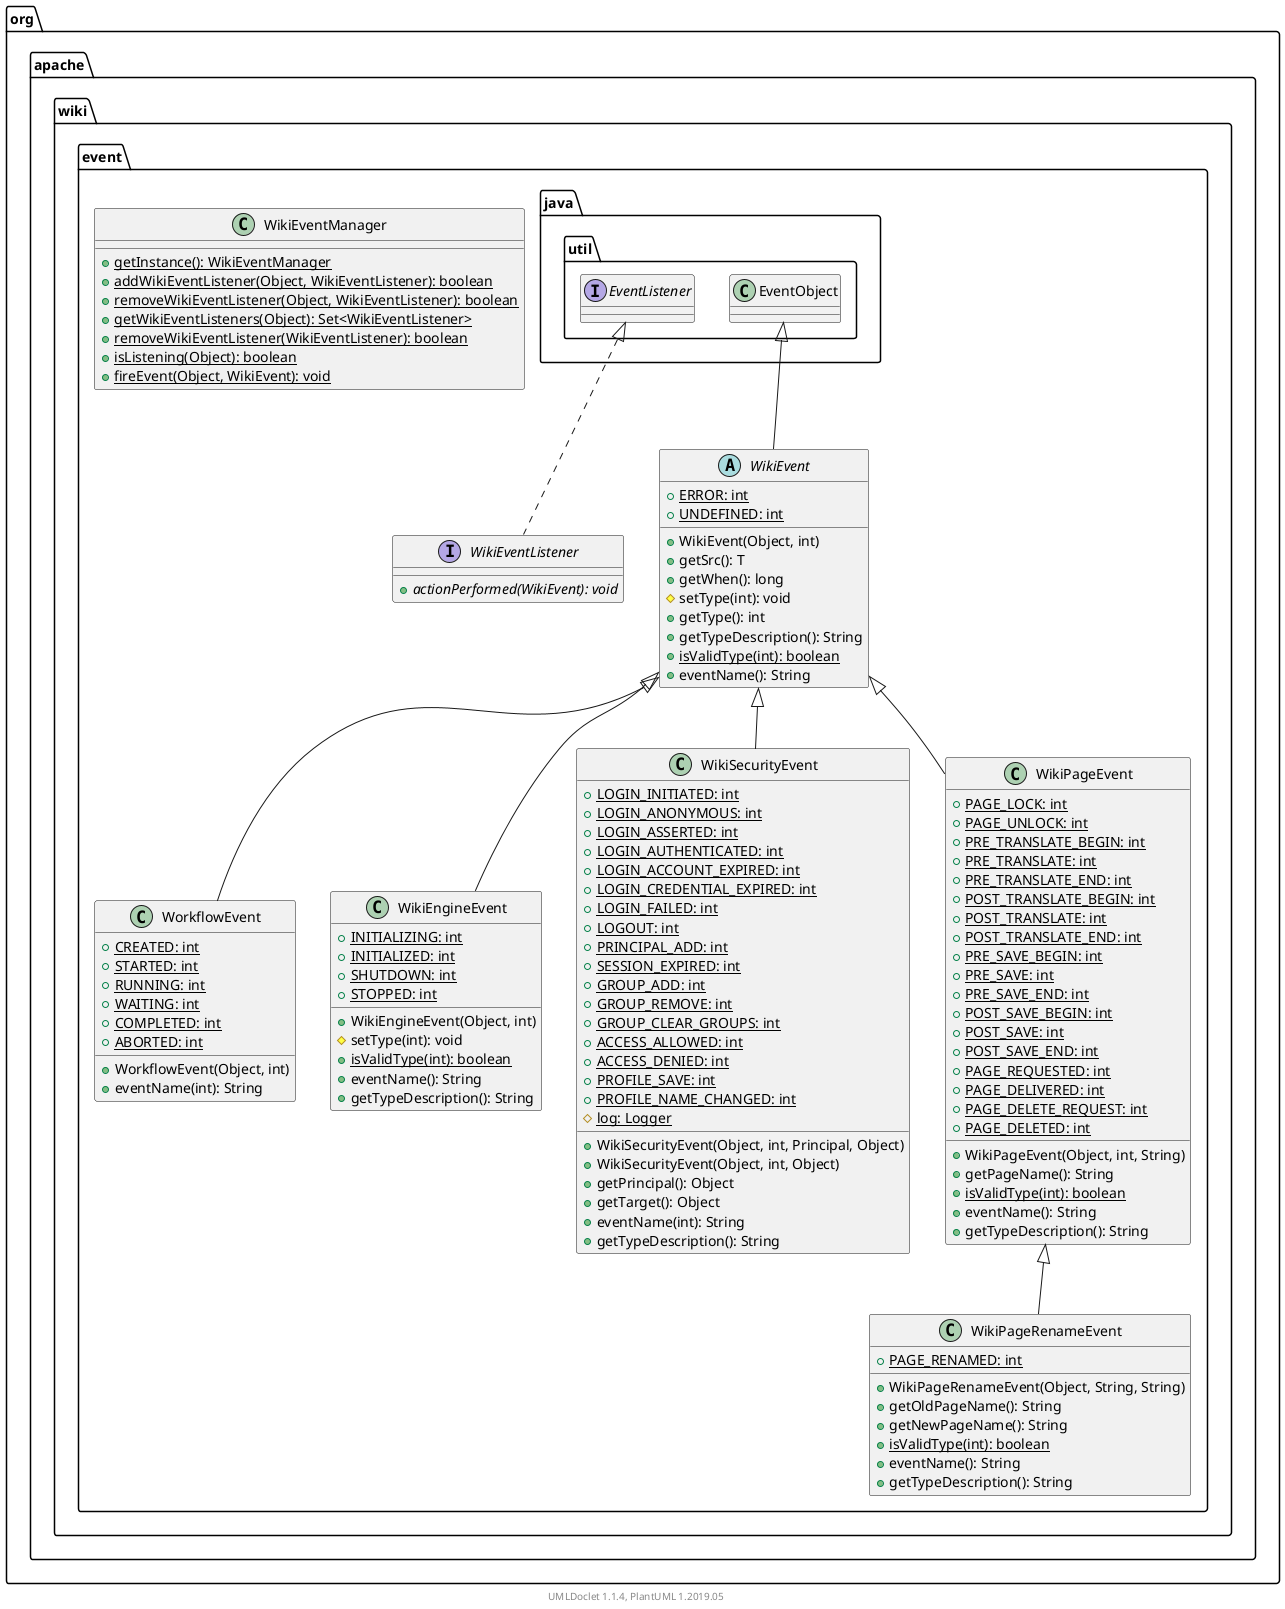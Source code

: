 @startuml

    namespace org.apache.wiki.event {

        class WikiEventManager [[WikiEventManager.html]] {
            {static} +getInstance(): WikiEventManager
            {static} +addWikiEventListener(Object, WikiEventListener): boolean
            {static} +removeWikiEventListener(Object, WikiEventListener): boolean
            {static} +getWikiEventListeners(Object): Set<WikiEventListener>
            {static} +removeWikiEventListener(WikiEventListener): boolean
            {static} +isListening(Object): boolean
            {static} +fireEvent(Object, WikiEvent): void
        }

        class WorkflowEvent [[WorkflowEvent.html]] {
            {static} +CREATED: int
            {static} +STARTED: int
            {static} +RUNNING: int
            {static} +WAITING: int
            {static} +COMPLETED: int
            {static} +ABORTED: int
            +WorkflowEvent(Object, int)
            +eventName(int): String
        }

        class WikiEngineEvent [[WikiEngineEvent.html]] {
            {static} +INITIALIZING: int
            {static} +INITIALIZED: int
            {static} +SHUTDOWN: int
            {static} +STOPPED: int
            +WikiEngineEvent(Object, int)
            #setType(int): void
            {static} +isValidType(int): boolean
            +eventName(): String
            +getTypeDescription(): String
        }

        interface WikiEventListener [[WikiEventListener.html]] {
            {abstract} +actionPerformed(WikiEvent): void
        }

        abstract class WikiEvent [[WikiEvent.html]] {
            {static} +ERROR: int
            {static} +UNDEFINED: int
            +WikiEvent(Object, int)
            +getSrc(): T
            +getWhen(): long
            #setType(int): void
            +getType(): int
            +getTypeDescription(): String
            {static} +isValidType(int): boolean
            +eventName(): String
        }

        class WikiSecurityEvent [[WikiSecurityEvent.html]] {
            {static} +LOGIN_INITIATED: int
            {static} +LOGIN_ANONYMOUS: int
            {static} +LOGIN_ASSERTED: int
            {static} +LOGIN_AUTHENTICATED: int
            {static} +LOGIN_ACCOUNT_EXPIRED: int
            {static} +LOGIN_CREDENTIAL_EXPIRED: int
            {static} +LOGIN_FAILED: int
            {static} +LOGOUT: int
            {static} +PRINCIPAL_ADD: int
            {static} +SESSION_EXPIRED: int
            {static} +GROUP_ADD: int
            {static} +GROUP_REMOVE: int
            {static} +GROUP_CLEAR_GROUPS: int
            {static} +ACCESS_ALLOWED: int
            {static} +ACCESS_DENIED: int
            {static} +PROFILE_SAVE: int
            {static} +PROFILE_NAME_CHANGED: int
            {static} #log: Logger
            +WikiSecurityEvent(Object, int, Principal, Object)
            +WikiSecurityEvent(Object, int, Object)
            +getPrincipal(): Object
            +getTarget(): Object
            +eventName(int): String
            +getTypeDescription(): String
        }

        class WikiPageEvent [[WikiPageEvent.html]] {
            {static} +PAGE_LOCK: int
            {static} +PAGE_UNLOCK: int
            {static} +PRE_TRANSLATE_BEGIN: int
            {static} +PRE_TRANSLATE: int
            {static} +PRE_TRANSLATE_END: int
            {static} +POST_TRANSLATE_BEGIN: int
            {static} +POST_TRANSLATE: int
            {static} +POST_TRANSLATE_END: int
            {static} +PRE_SAVE_BEGIN: int
            {static} +PRE_SAVE: int
            {static} +PRE_SAVE_END: int
            {static} +POST_SAVE_BEGIN: int
            {static} +POST_SAVE: int
            {static} +POST_SAVE_END: int
            {static} +PAGE_REQUESTED: int
            {static} +PAGE_DELIVERED: int
            {static} +PAGE_DELETE_REQUEST: int
            {static} +PAGE_DELETED: int
            +WikiPageEvent(Object, int, String)
            +getPageName(): String
            {static} +isValidType(int): boolean
            +eventName(): String
            +getTypeDescription(): String
        }

        class WikiPageRenameEvent [[WikiPageRenameEvent.html]] {
            {static} +PAGE_RENAMED: int
            +WikiPageRenameEvent(Object, String, String)
            +getOldPageName(): String
            +getNewPageName(): String
            {static} +isValidType(int): boolean
            +eventName(): String
            +getTypeDescription(): String
        }

        WikiEvent <|-- WorkflowEvent

        WikiEvent <|-- WikiEngineEvent

        interface java.util.EventListener
        java.util.EventListener <|.. WikiEventListener

        class java.util.EventObject
        java.util.EventObject <|-- WikiEvent

        WikiEvent <|-- WikiSecurityEvent

        WikiEvent <|-- WikiPageEvent

        WikiPageEvent <|-- WikiPageRenameEvent

    }


    center footer UMLDoclet 1.1.4, PlantUML 1.2019.05
@enduml
